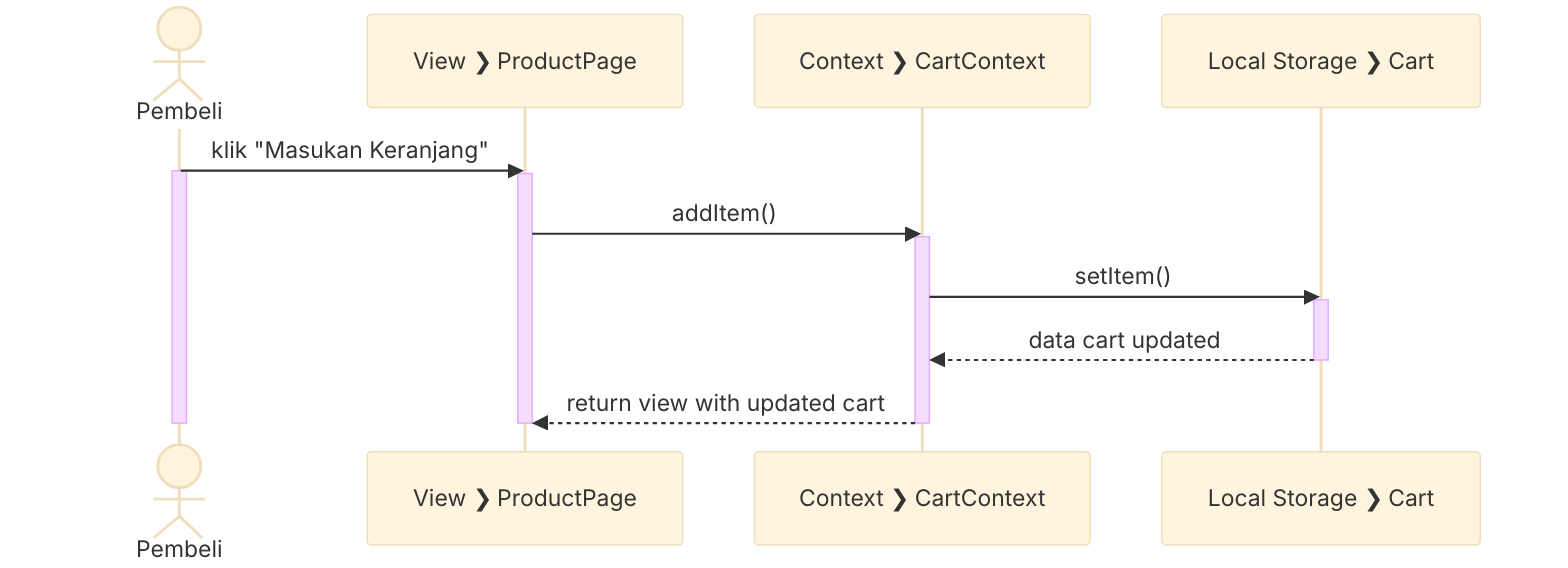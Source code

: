 %%{init: {'theme': 'base', 'themeVariables': { 'fontSize': '16px', 'fontFamily': 'Inter'}}}%%
sequenceDiagram
  actor Pembeli
  participant V_S as View #10095; ProductPage
  participant CTX_C as Context #10095; CartContext
  participant LS_C as Local Storage #10095; Cart

  Pembeli->>V_S: klik "Masukan Keranjang"

  activate Pembeli
  activate V_S

  V_S->>CTX_C: addItem()

  activate CTX_C

  CTX_C->>LS_C: setItem()

  activate LS_C

  LS_C-->>CTX_C: data cart updated

  deactivate LS_C

  CTX_C-->>V_S: return view with updated cart

  deactivate CTX_C
  deactivate V_S
  deactivate Pembeli